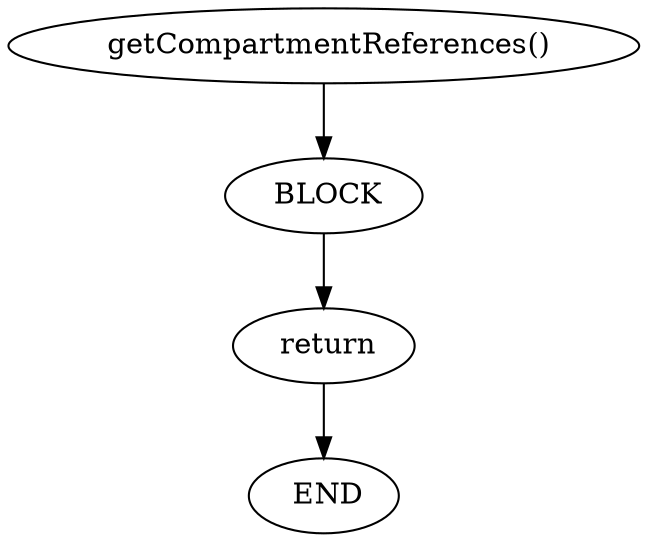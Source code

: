 digraph testGraph {
614[label=" getCompartmentReferences()"]
616[label="BLOCK"]
614 -> 616[color=black]
616[label=" BLOCK"]
617[label="return"]
616 -> 617[color=black]
617[label=" return"]
615[label="END"]
617 -> 615[color=black]
615[label=" END"]
}

